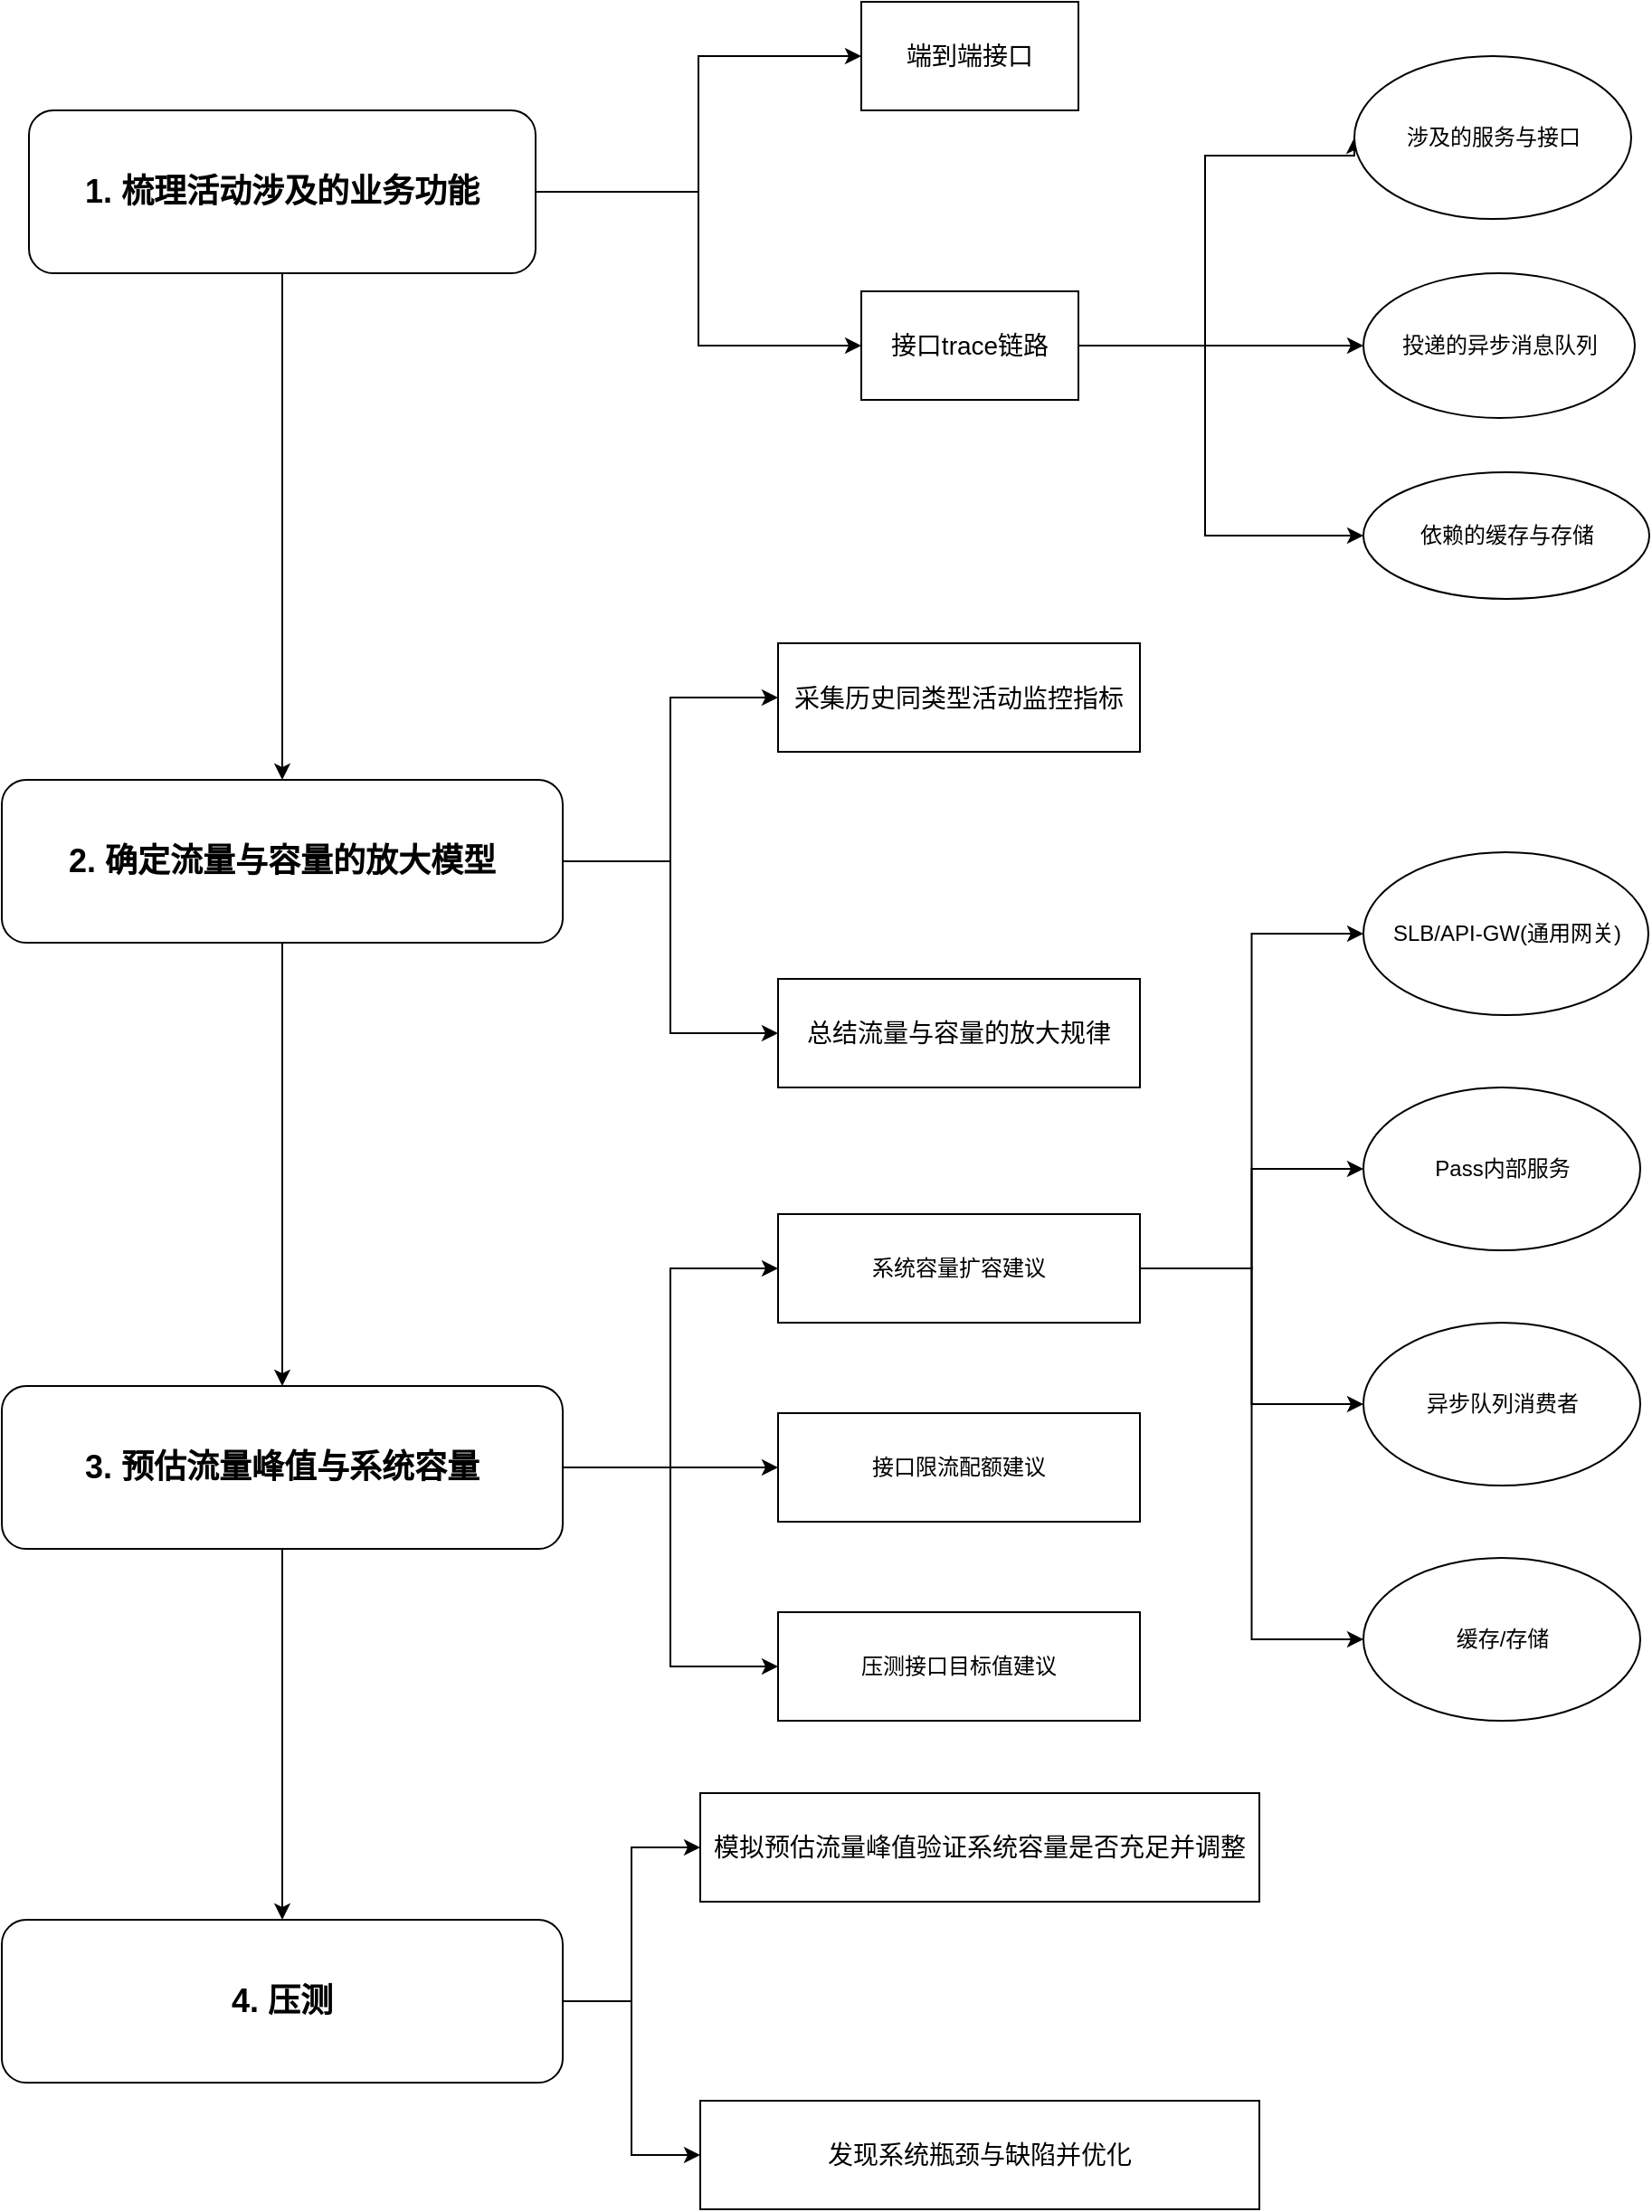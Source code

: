 <mxfile version="26.0.14">
  <diagram name="第 1 页" id="oglCzEgyUQVp-rbr_owY">
    <mxGraphModel dx="2069" dy="785" grid="1" gridSize="10" guides="1" tooltips="1" connect="1" arrows="1" fold="1" page="1" pageScale="1" pageWidth="827" pageHeight="1169" math="0" shadow="0">
      <root>
        <mxCell id="0" />
        <mxCell id="1" parent="0" />
        <mxCell id="Tt0FMffgAjtofy6_wQyA-16" style="edgeStyle=orthogonalEdgeStyle;rounded=0;orthogonalLoop=1;jettySize=auto;html=1;entryX=0;entryY=0.5;entryDx=0;entryDy=0;" edge="1" parent="1" source="Tt0FMffgAjtofy6_wQyA-1" target="Tt0FMffgAjtofy6_wQyA-4">
          <mxGeometry relative="1" as="geometry" />
        </mxCell>
        <mxCell id="Tt0FMffgAjtofy6_wQyA-17" style="edgeStyle=orthogonalEdgeStyle;rounded=0;orthogonalLoop=1;jettySize=auto;html=1;entryX=0;entryY=0.5;entryDx=0;entryDy=0;" edge="1" parent="1" source="Tt0FMffgAjtofy6_wQyA-1" target="Tt0FMffgAjtofy6_wQyA-7">
          <mxGeometry relative="1" as="geometry" />
        </mxCell>
        <mxCell id="Tt0FMffgAjtofy6_wQyA-31" style="edgeStyle=orthogonalEdgeStyle;rounded=0;orthogonalLoop=1;jettySize=auto;html=1;entryX=0.5;entryY=0;entryDx=0;entryDy=0;" edge="1" parent="1" source="Tt0FMffgAjtofy6_wQyA-1" target="Tt0FMffgAjtofy6_wQyA-19">
          <mxGeometry relative="1" as="geometry" />
        </mxCell>
        <mxCell id="Tt0FMffgAjtofy6_wQyA-1" value="&lt;font style=&quot;font-size: 18px;&quot;&gt;&lt;b&gt;1. 梳理活动涉及的业务功能&lt;/b&gt;&lt;/font&gt;" style="rounded=1;whiteSpace=wrap;html=1;" vertex="1" parent="1">
          <mxGeometry y="230" width="280" height="90" as="geometry" />
        </mxCell>
        <mxCell id="Tt0FMffgAjtofy6_wQyA-4" value="&lt;font style=&quot;font-size: 14px;&quot;&gt;端到端接口&lt;/font&gt;" style="rounded=0;whiteSpace=wrap;html=1;" vertex="1" parent="1">
          <mxGeometry x="460" y="170" width="120" height="60" as="geometry" />
        </mxCell>
        <mxCell id="Tt0FMffgAjtofy6_wQyA-21" style="edgeStyle=orthogonalEdgeStyle;rounded=0;orthogonalLoop=1;jettySize=auto;html=1;entryX=0;entryY=0.5;entryDx=0;entryDy=0;" edge="1" parent="1" source="Tt0FMffgAjtofy6_wQyA-7" target="Tt0FMffgAjtofy6_wQyA-10">
          <mxGeometry relative="1" as="geometry" />
        </mxCell>
        <mxCell id="Tt0FMffgAjtofy6_wQyA-22" style="edgeStyle=orthogonalEdgeStyle;rounded=0;orthogonalLoop=1;jettySize=auto;html=1;entryX=0;entryY=0.5;entryDx=0;entryDy=0;" edge="1" parent="1" source="Tt0FMffgAjtofy6_wQyA-7" target="Tt0FMffgAjtofy6_wQyA-8">
          <mxGeometry relative="1" as="geometry">
            <Array as="points">
              <mxPoint x="650" y="360" />
              <mxPoint x="650" y="255" />
              <mxPoint x="733" y="255" />
            </Array>
          </mxGeometry>
        </mxCell>
        <mxCell id="Tt0FMffgAjtofy6_wQyA-56" style="edgeStyle=orthogonalEdgeStyle;rounded=0;orthogonalLoop=1;jettySize=auto;html=1;entryX=0;entryY=0.5;entryDx=0;entryDy=0;" edge="1" parent="1" source="Tt0FMffgAjtofy6_wQyA-7" target="Tt0FMffgAjtofy6_wQyA-9">
          <mxGeometry relative="1" as="geometry">
            <Array as="points">
              <mxPoint x="650" y="360" />
              <mxPoint x="650" y="465" />
            </Array>
          </mxGeometry>
        </mxCell>
        <mxCell id="Tt0FMffgAjtofy6_wQyA-7" value="&lt;font style=&quot;font-size: 14px;&quot;&gt;接口trace链路&lt;/font&gt;" style="rounded=0;whiteSpace=wrap;html=1;" vertex="1" parent="1">
          <mxGeometry x="460" y="330" width="120" height="60" as="geometry" />
        </mxCell>
        <mxCell id="Tt0FMffgAjtofy6_wQyA-8" value="涉及的服务与接口" style="ellipse;whiteSpace=wrap;html=1;" vertex="1" parent="1">
          <mxGeometry x="732.5" y="200" width="153" height="90" as="geometry" />
        </mxCell>
        <mxCell id="Tt0FMffgAjtofy6_wQyA-9" value="依赖的缓存与存储" style="ellipse;whiteSpace=wrap;html=1;" vertex="1" parent="1">
          <mxGeometry x="737.5" y="430" width="158" height="70" as="geometry" />
        </mxCell>
        <mxCell id="Tt0FMffgAjtofy6_wQyA-10" value="投递的异步消息队列" style="ellipse;whiteSpace=wrap;html=1;" vertex="1" parent="1">
          <mxGeometry x="737.5" y="320" width="150" height="80" as="geometry" />
        </mxCell>
        <mxCell id="Tt0FMffgAjtofy6_wQyA-29" style="edgeStyle=orthogonalEdgeStyle;rounded=0;orthogonalLoop=1;jettySize=auto;html=1;entryX=0;entryY=0.5;entryDx=0;entryDy=0;" edge="1" parent="1" source="Tt0FMffgAjtofy6_wQyA-19" target="Tt0FMffgAjtofy6_wQyA-27">
          <mxGeometry relative="1" as="geometry" />
        </mxCell>
        <mxCell id="Tt0FMffgAjtofy6_wQyA-30" style="edgeStyle=orthogonalEdgeStyle;rounded=0;orthogonalLoop=1;jettySize=auto;html=1;entryX=0;entryY=0.5;entryDx=0;entryDy=0;" edge="1" parent="1" source="Tt0FMffgAjtofy6_wQyA-19" target="Tt0FMffgAjtofy6_wQyA-28">
          <mxGeometry relative="1" as="geometry" />
        </mxCell>
        <mxCell id="Tt0FMffgAjtofy6_wQyA-44" style="edgeStyle=orthogonalEdgeStyle;rounded=0;orthogonalLoop=1;jettySize=auto;html=1;entryX=0.5;entryY=0;entryDx=0;entryDy=0;" edge="1" parent="1" source="Tt0FMffgAjtofy6_wQyA-19" target="Tt0FMffgAjtofy6_wQyA-25">
          <mxGeometry relative="1" as="geometry" />
        </mxCell>
        <mxCell id="Tt0FMffgAjtofy6_wQyA-19" value="&lt;span style=&quot;font-size: 18px;&quot;&gt;&lt;b&gt;2. 确定流量与容量的放大模型&lt;/b&gt;&lt;/span&gt;" style="rounded=1;whiteSpace=wrap;html=1;" vertex="1" parent="1">
          <mxGeometry x="-15" y="600" width="310" height="90" as="geometry" />
        </mxCell>
        <mxCell id="Tt0FMffgAjtofy6_wQyA-35" style="edgeStyle=orthogonalEdgeStyle;rounded=0;orthogonalLoop=1;jettySize=auto;html=1;entryX=0;entryY=0.5;entryDx=0;entryDy=0;" edge="1" parent="1" source="Tt0FMffgAjtofy6_wQyA-25" target="Tt0FMffgAjtofy6_wQyA-32">
          <mxGeometry relative="1" as="geometry" />
        </mxCell>
        <mxCell id="Tt0FMffgAjtofy6_wQyA-36" style="edgeStyle=orthogonalEdgeStyle;rounded=0;orthogonalLoop=1;jettySize=auto;html=1;entryX=0;entryY=0.5;entryDx=0;entryDy=0;" edge="1" parent="1" source="Tt0FMffgAjtofy6_wQyA-25" target="Tt0FMffgAjtofy6_wQyA-33">
          <mxGeometry relative="1" as="geometry" />
        </mxCell>
        <mxCell id="Tt0FMffgAjtofy6_wQyA-37" style="edgeStyle=orthogonalEdgeStyle;rounded=0;orthogonalLoop=1;jettySize=auto;html=1;entryX=0;entryY=0.5;entryDx=0;entryDy=0;" edge="1" parent="1" source="Tt0FMffgAjtofy6_wQyA-25" target="Tt0FMffgAjtofy6_wQyA-34">
          <mxGeometry relative="1" as="geometry" />
        </mxCell>
        <mxCell id="Tt0FMffgAjtofy6_wQyA-57" style="edgeStyle=orthogonalEdgeStyle;rounded=0;orthogonalLoop=1;jettySize=auto;html=1;entryX=0.5;entryY=0;entryDx=0;entryDy=0;" edge="1" parent="1" source="Tt0FMffgAjtofy6_wQyA-25" target="Tt0FMffgAjtofy6_wQyA-50">
          <mxGeometry relative="1" as="geometry" />
        </mxCell>
        <mxCell id="Tt0FMffgAjtofy6_wQyA-25" value="&lt;span style=&quot;font-size: 18px;&quot;&gt;&lt;b&gt;3. 预估流量峰值与系统容量&lt;/b&gt;&lt;/span&gt;" style="rounded=1;whiteSpace=wrap;html=1;" vertex="1" parent="1">
          <mxGeometry x="-15" y="935" width="310" height="90" as="geometry" />
        </mxCell>
        <mxCell id="Tt0FMffgAjtofy6_wQyA-27" value="&lt;font style=&quot;font-size: 14px;&quot;&gt;采集历史同类型活动监控指标&lt;/font&gt;" style="rounded=0;whiteSpace=wrap;html=1;" vertex="1" parent="1">
          <mxGeometry x="414" y="524.5" width="200" height="60" as="geometry" />
        </mxCell>
        <mxCell id="Tt0FMffgAjtofy6_wQyA-28" value="&lt;font style=&quot;font-size: 14px;&quot;&gt;总结流量与容量的放大规律&lt;/font&gt;" style="rounded=0;whiteSpace=wrap;html=1;" vertex="1" parent="1">
          <mxGeometry x="414" y="710" width="200" height="60" as="geometry" />
        </mxCell>
        <mxCell id="Tt0FMffgAjtofy6_wQyA-41" style="edgeStyle=orthogonalEdgeStyle;rounded=0;orthogonalLoop=1;jettySize=auto;html=1;entryX=0;entryY=0.5;entryDx=0;entryDy=0;" edge="1" parent="1" source="Tt0FMffgAjtofy6_wQyA-32" target="Tt0FMffgAjtofy6_wQyA-38">
          <mxGeometry relative="1" as="geometry" />
        </mxCell>
        <mxCell id="Tt0FMffgAjtofy6_wQyA-43" style="edgeStyle=orthogonalEdgeStyle;rounded=0;orthogonalLoop=1;jettySize=auto;html=1;exitX=1;exitY=0.5;exitDx=0;exitDy=0;entryX=0;entryY=0.5;entryDx=0;entryDy=0;" edge="1" parent="1" source="Tt0FMffgAjtofy6_wQyA-32" target="Tt0FMffgAjtofy6_wQyA-40">
          <mxGeometry relative="1" as="geometry" />
        </mxCell>
        <mxCell id="Tt0FMffgAjtofy6_wQyA-48" style="edgeStyle=orthogonalEdgeStyle;rounded=0;orthogonalLoop=1;jettySize=auto;html=1;entryX=0;entryY=0.5;entryDx=0;entryDy=0;" edge="1" parent="1" source="Tt0FMffgAjtofy6_wQyA-32" target="Tt0FMffgAjtofy6_wQyA-47">
          <mxGeometry relative="1" as="geometry" />
        </mxCell>
        <mxCell id="Tt0FMffgAjtofy6_wQyA-49" style="edgeStyle=orthogonalEdgeStyle;rounded=0;orthogonalLoop=1;jettySize=auto;html=1;entryX=0;entryY=0.5;entryDx=0;entryDy=0;" edge="1" parent="1" source="Tt0FMffgAjtofy6_wQyA-32" target="Tt0FMffgAjtofy6_wQyA-39">
          <mxGeometry relative="1" as="geometry" />
        </mxCell>
        <mxCell id="Tt0FMffgAjtofy6_wQyA-32" value="系统容量扩容建议" style="rounded=0;whiteSpace=wrap;html=1;" vertex="1" parent="1">
          <mxGeometry x="414" y="840" width="200" height="60" as="geometry" />
        </mxCell>
        <mxCell id="Tt0FMffgAjtofy6_wQyA-33" value="接口限流配额建议" style="rounded=0;whiteSpace=wrap;html=1;" vertex="1" parent="1">
          <mxGeometry x="414" y="950" width="200" height="60" as="geometry" />
        </mxCell>
        <mxCell id="Tt0FMffgAjtofy6_wQyA-34" value="压测接口目标值建议" style="rounded=0;whiteSpace=wrap;html=1;" vertex="1" parent="1">
          <mxGeometry x="414" y="1060" width="200" height="60" as="geometry" />
        </mxCell>
        <mxCell id="Tt0FMffgAjtofy6_wQyA-38" value="SLB/API-GW(通用网关)" style="ellipse;whiteSpace=wrap;html=1;" vertex="1" parent="1">
          <mxGeometry x="737.5" y="640" width="157.5" height="90" as="geometry" />
        </mxCell>
        <mxCell id="Tt0FMffgAjtofy6_wQyA-39" value="Pass内部服务" style="ellipse;whiteSpace=wrap;html=1;" vertex="1" parent="1">
          <mxGeometry x="737.5" y="770" width="153" height="90" as="geometry" />
        </mxCell>
        <mxCell id="Tt0FMffgAjtofy6_wQyA-40" value="缓存/存储" style="ellipse;whiteSpace=wrap;html=1;" vertex="1" parent="1">
          <mxGeometry x="737.5" y="1030" width="153" height="90" as="geometry" />
        </mxCell>
        <mxCell id="Tt0FMffgAjtofy6_wQyA-47" value="异步队列消费者" style="ellipse;whiteSpace=wrap;html=1;" vertex="1" parent="1">
          <mxGeometry x="737.5" y="900" width="153" height="90" as="geometry" />
        </mxCell>
        <mxCell id="Tt0FMffgAjtofy6_wQyA-53" style="edgeStyle=orthogonalEdgeStyle;rounded=0;orthogonalLoop=1;jettySize=auto;html=1;entryX=0;entryY=0.5;entryDx=0;entryDy=0;" edge="1" parent="1" source="Tt0FMffgAjtofy6_wQyA-50" target="Tt0FMffgAjtofy6_wQyA-51">
          <mxGeometry relative="1" as="geometry" />
        </mxCell>
        <mxCell id="Tt0FMffgAjtofy6_wQyA-55" style="edgeStyle=orthogonalEdgeStyle;rounded=0;orthogonalLoop=1;jettySize=auto;html=1;exitX=1;exitY=0.5;exitDx=0;exitDy=0;entryX=0;entryY=0.5;entryDx=0;entryDy=0;" edge="1" parent="1" source="Tt0FMffgAjtofy6_wQyA-50" target="Tt0FMffgAjtofy6_wQyA-52">
          <mxGeometry relative="1" as="geometry" />
        </mxCell>
        <mxCell id="Tt0FMffgAjtofy6_wQyA-50" value="&lt;span style=&quot;font-size: 18px;&quot;&gt;&lt;b&gt;4. 压测&lt;/b&gt;&lt;/span&gt;" style="rounded=1;whiteSpace=wrap;html=1;" vertex="1" parent="1">
          <mxGeometry x="-15" y="1230" width="310" height="90" as="geometry" />
        </mxCell>
        <mxCell id="Tt0FMffgAjtofy6_wQyA-51" value="&lt;font style=&quot;font-size: 14px;&quot;&gt;模拟预估流量峰值验证系统容量是否充足并调整&lt;/font&gt;" style="rounded=0;whiteSpace=wrap;html=1;" vertex="1" parent="1">
          <mxGeometry x="371" y="1160" width="309" height="60" as="geometry" />
        </mxCell>
        <mxCell id="Tt0FMffgAjtofy6_wQyA-52" value="&lt;font style=&quot;font-size: 14px;&quot;&gt;发现系统瓶颈与缺陷并优化&lt;/font&gt;" style="rounded=0;whiteSpace=wrap;html=1;" vertex="1" parent="1">
          <mxGeometry x="371" y="1330" width="309" height="60" as="geometry" />
        </mxCell>
      </root>
    </mxGraphModel>
  </diagram>
</mxfile>
